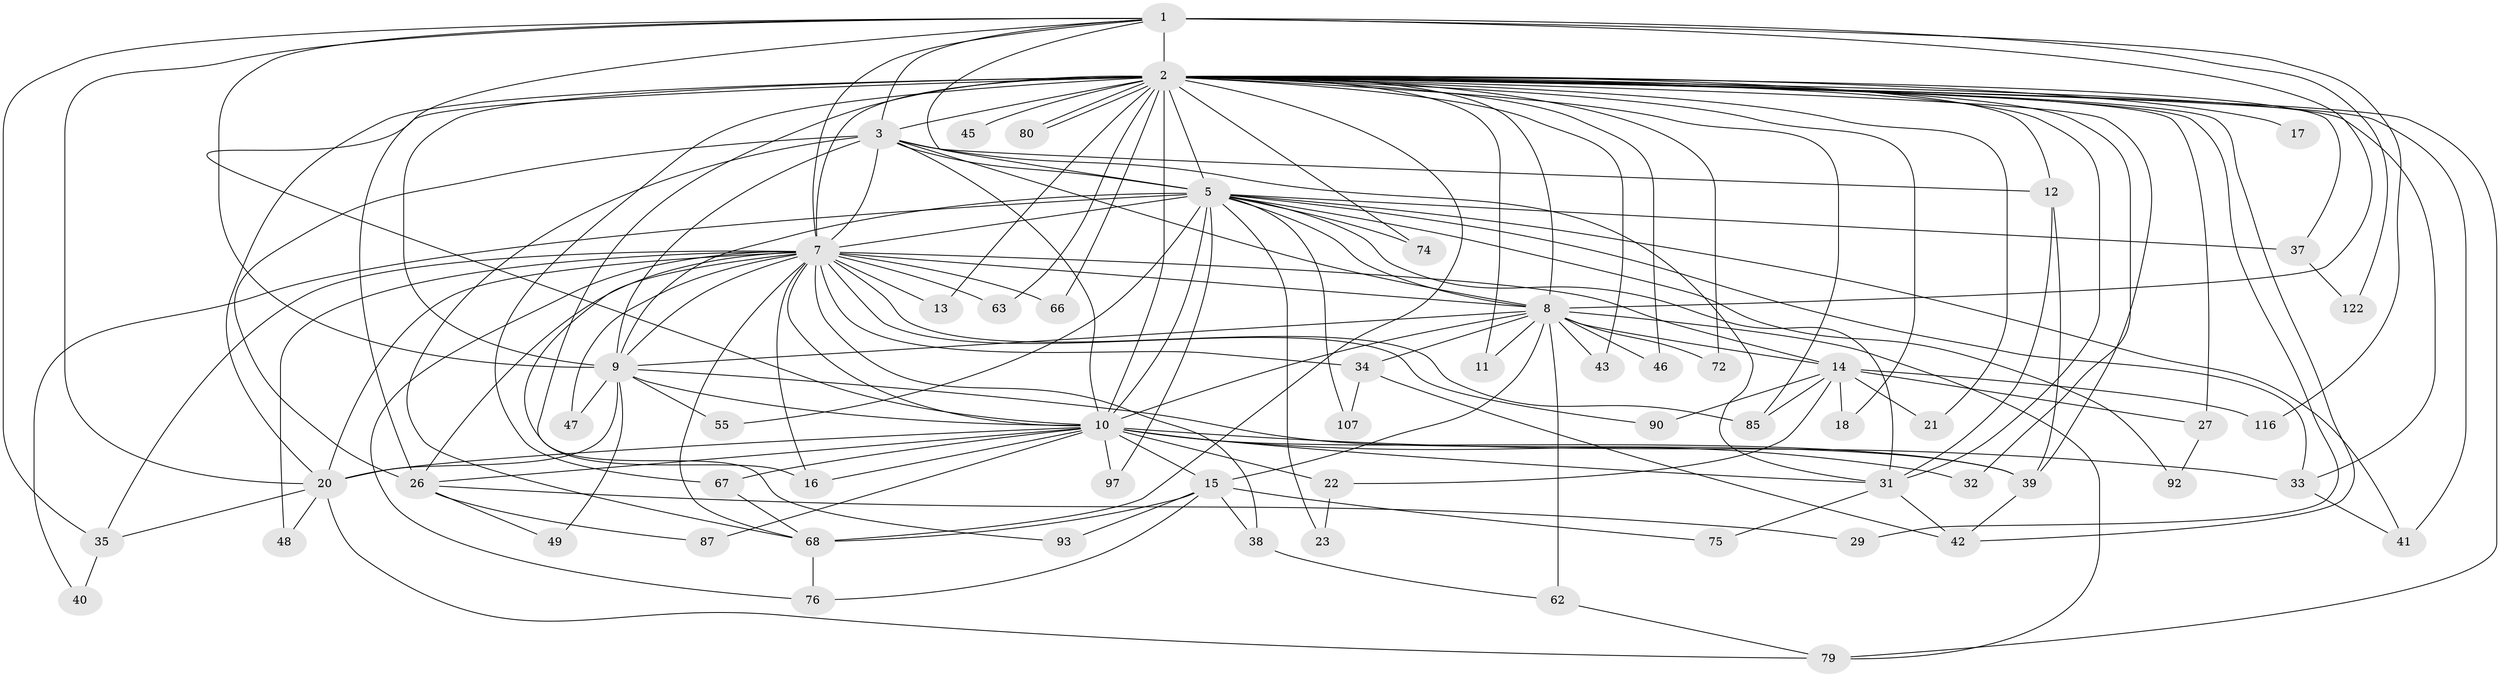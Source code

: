// original degree distribution, {17: 0.016260162601626018, 36: 0.008130081300813009, 21: 0.008130081300813009, 23: 0.008130081300813009, 19: 0.016260162601626018, 24: 0.008130081300813009, 15: 0.008130081300813009, 25: 0.008130081300813009, 2: 0.4959349593495935, 4: 0.0975609756097561, 11: 0.008130081300813009, 7: 0.008130081300813009, 3: 0.23577235772357724, 6: 0.024390243902439025, 5: 0.04065040650406504, 8: 0.008130081300813009}
// Generated by graph-tools (version 1.1) at 2025/14/03/09/25 04:14:09]
// undirected, 61 vertices, 155 edges
graph export_dot {
graph [start="1"]
  node [color=gray90,style=filled];
  1;
  2 [super="+98+25+6+58+106+19+82+28+103+4+24+52"];
  3 [super="+53+65"];
  5;
  7 [super="+36"];
  8;
  9;
  10 [super="+50+78+83+81+60+61"];
  11;
  12 [super="+71"];
  13;
  14;
  15;
  16 [super="+102"];
  17;
  18 [super="+51"];
  20 [super="+94"];
  21;
  22;
  23;
  26 [super="+64"];
  27;
  29;
  31 [super="+56"];
  32;
  33 [super="+73+89"];
  34;
  35;
  37;
  38;
  39 [super="+86+70+88"];
  40;
  41;
  42;
  43;
  45;
  46;
  47;
  48;
  49;
  55;
  62;
  63;
  66;
  67;
  68 [super="+105+69+77"];
  72;
  74;
  75;
  76;
  79 [super="+114"];
  80;
  85;
  87;
  90;
  92;
  93;
  97;
  107;
  116;
  122;
  1 -- 2 [weight=6];
  1 -- 3 [weight=2];
  1 -- 5;
  1 -- 7;
  1 -- 8;
  1 -- 9;
  1 -- 10;
  1 -- 20;
  1 -- 35;
  1 -- 116;
  1 -- 122;
  2 -- 3 [weight=4];
  2 -- 5 [weight=4];
  2 -- 7 [weight=4];
  2 -- 8 [weight=4];
  2 -- 9 [weight=4];
  2 -- 10 [weight=8];
  2 -- 12;
  2 -- 16 [weight=2];
  2 -- 17 [weight=2];
  2 -- 21;
  2 -- 27;
  2 -- 29;
  2 -- 39 [weight=2];
  2 -- 42;
  2 -- 46 [weight=2];
  2 -- 67 [weight=2];
  2 -- 80;
  2 -- 80;
  2 -- 79;
  2 -- 11;
  2 -- 72;
  2 -- 18 [weight=2];
  2 -- 32 [weight=2];
  2 -- 33;
  2 -- 37;
  2 -- 43;
  2 -- 45 [weight=3];
  2 -- 63;
  2 -- 74 [weight=2];
  2 -- 31;
  2 -- 20;
  2 -- 66;
  2 -- 68 [weight=2];
  2 -- 13;
  2 -- 85;
  2 -- 26 [weight=2];
  2 -- 41;
  3 -- 5;
  3 -- 7;
  3 -- 8;
  3 -- 9;
  3 -- 10;
  3 -- 12;
  3 -- 26 [weight=3];
  3 -- 68;
  3 -- 31;
  5 -- 7;
  5 -- 8;
  5 -- 9;
  5 -- 10 [weight=3];
  5 -- 23;
  5 -- 31;
  5 -- 33;
  5 -- 37;
  5 -- 40;
  5 -- 41;
  5 -- 55;
  5 -- 74;
  5 -- 92;
  5 -- 97;
  5 -- 107;
  7 -- 8;
  7 -- 9;
  7 -- 10;
  7 -- 13;
  7 -- 14 [weight=3];
  7 -- 16;
  7 -- 34;
  7 -- 35;
  7 -- 38;
  7 -- 48;
  7 -- 63;
  7 -- 66;
  7 -- 85;
  7 -- 90;
  7 -- 93;
  7 -- 20 [weight=2];
  7 -- 76;
  7 -- 47;
  7 -- 26;
  7 -- 68;
  8 -- 9;
  8 -- 10;
  8 -- 11;
  8 -- 14;
  8 -- 15;
  8 -- 34;
  8 -- 43;
  8 -- 46;
  8 -- 62;
  8 -- 72;
  8 -- 79;
  9 -- 10;
  9 -- 39;
  9 -- 47;
  9 -- 49;
  9 -- 55;
  9 -- 20;
  10 -- 15;
  10 -- 20;
  10 -- 22;
  10 -- 31;
  10 -- 67;
  10 -- 87;
  10 -- 39 [weight=2];
  10 -- 33;
  10 -- 32;
  10 -- 16;
  10 -- 97;
  10 -- 26;
  12 -- 39;
  12 -- 31;
  14 -- 18;
  14 -- 21;
  14 -- 22;
  14 -- 27;
  14 -- 85;
  14 -- 90;
  14 -- 116;
  15 -- 38;
  15 -- 75;
  15 -- 76;
  15 -- 93;
  15 -- 68;
  20 -- 48;
  20 -- 35;
  20 -- 79;
  22 -- 23;
  26 -- 29;
  26 -- 49;
  26 -- 87;
  27 -- 92;
  31 -- 42;
  31 -- 75;
  33 -- 41;
  34 -- 42;
  34 -- 107;
  35 -- 40;
  37 -- 122;
  38 -- 62;
  39 -- 42;
  62 -- 79;
  67 -- 68;
  68 -- 76;
}
